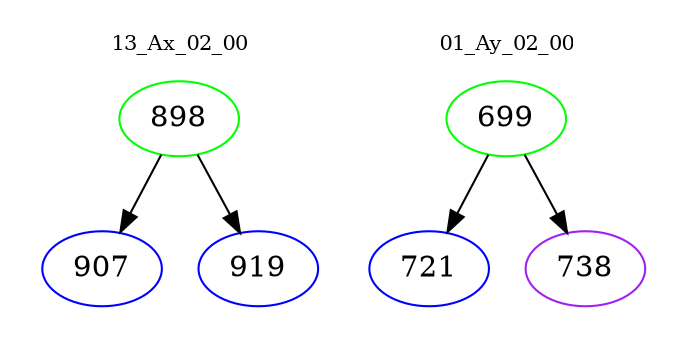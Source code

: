 digraph{
subgraph cluster_0 {
color = white
label = "13_Ax_02_00";
fontsize=10;
T0_898 [label="898", color="green"]
T0_898 -> T0_907 [color="black"]
T0_907 [label="907", color="blue"]
T0_898 -> T0_919 [color="black"]
T0_919 [label="919", color="blue"]
}
subgraph cluster_1 {
color = white
label = "01_Ay_02_00";
fontsize=10;
T1_699 [label="699", color="green"]
T1_699 -> T1_721 [color="black"]
T1_721 [label="721", color="blue"]
T1_699 -> T1_738 [color="black"]
T1_738 [label="738", color="purple"]
}
}
